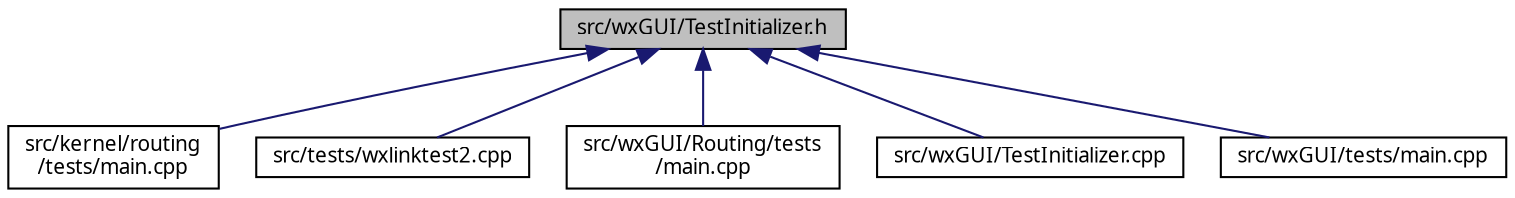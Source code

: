 digraph "src/wxGUI/TestInitializer.h"
{
  edge [fontname="Sans",fontsize="10",labelfontname="Sans",labelfontsize="10"];
  node [fontname="Sans",fontsize="10",shape=record];
  Node11 [label="src/wxGUI/TestInitializer.h",height=0.2,width=0.4,color="black", fillcolor="grey75", style="filled", fontcolor="black"];
  Node11 -> Node12 [dir="back",color="midnightblue",fontsize="10",style="solid",fontname="Sans"];
  Node12 [label="src/kernel/routing\l/tests/main.cpp",height=0.2,width=0.4,color="black", fillcolor="white", style="filled",URL="$d1/de6/kernel_2routing_2tests_2main_8cpp.html"];
  Node11 -> Node13 [dir="back",color="midnightblue",fontsize="10",style="solid",fontname="Sans"];
  Node13 [label="src/tests/wxlinktest2.cpp",height=0.2,width=0.4,color="black", fillcolor="white", style="filled",URL="$df/d13/wxlinktest2_8cpp.html"];
  Node11 -> Node14 [dir="back",color="midnightblue",fontsize="10",style="solid",fontname="Sans"];
  Node14 [label="src/wxGUI/Routing/tests\l/main.cpp",height=0.2,width=0.4,color="black", fillcolor="white", style="filled",URL="$da/dee/wxGUI_2Routing_2tests_2main_8cpp.html"];
  Node11 -> Node15 [dir="back",color="midnightblue",fontsize="10",style="solid",fontname="Sans"];
  Node15 [label="src/wxGUI/TestInitializer.cpp",height=0.2,width=0.4,color="black", fillcolor="white", style="filled",URL="$d1/dfd/TestInitializer_8cpp.html"];
  Node11 -> Node16 [dir="back",color="midnightblue",fontsize="10",style="solid",fontname="Sans"];
  Node16 [label="src/wxGUI/tests/main.cpp",height=0.2,width=0.4,color="black", fillcolor="white", style="filled",URL="$d9/d27/wxGUI_2tests_2main_8cpp.html"];
}
